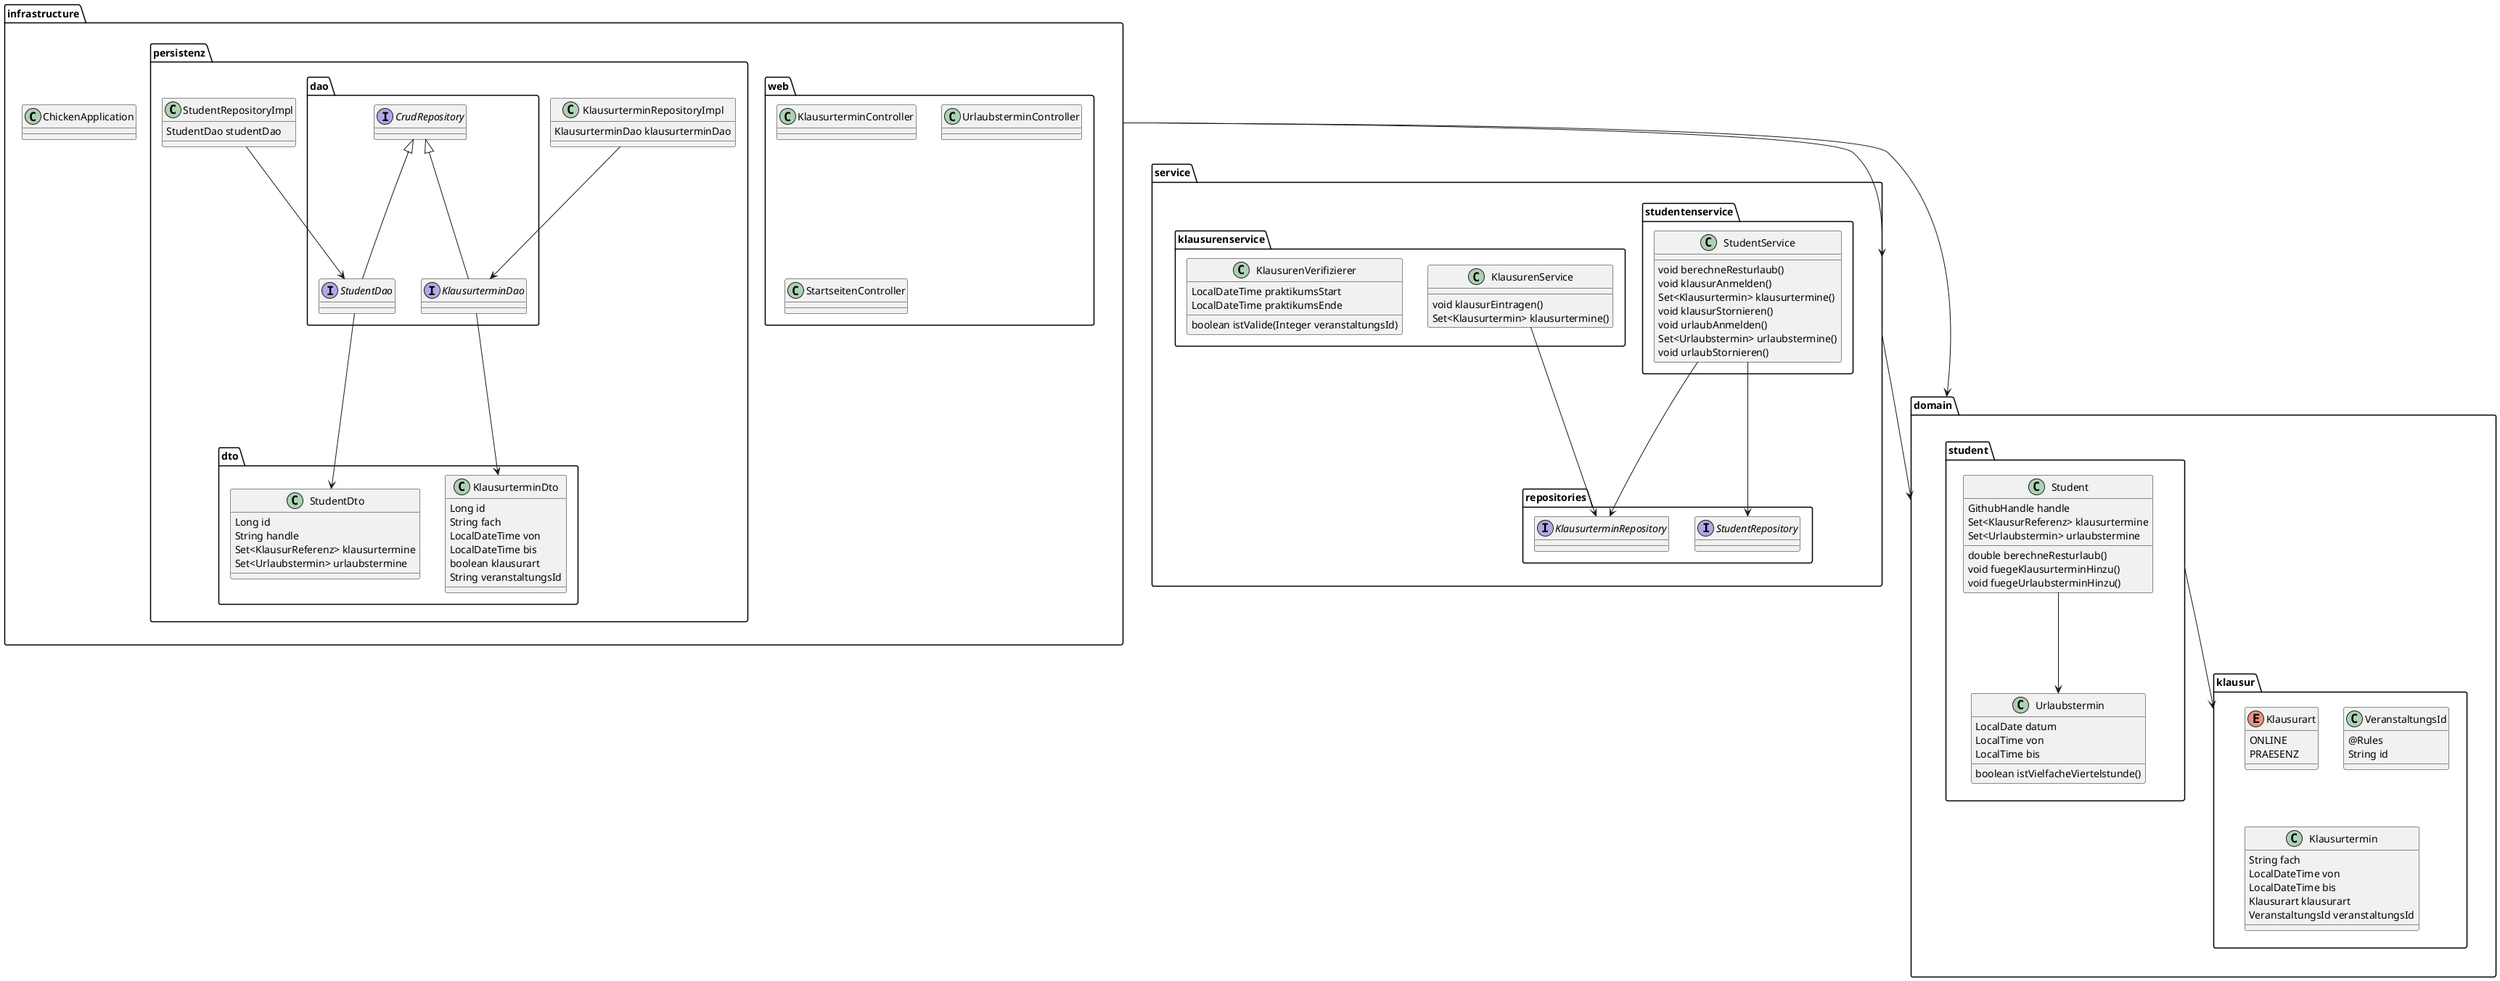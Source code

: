 @startuml

package domain {
    package klausur {
        enum Klausurart {
            ONLINE
            PRAESENZ
        }

        class VeranstaltungsId {
            @Rules
            String id
        }

        class Klausurtermin {
            String fach
            LocalDateTime von
            LocalDateTime bis
            Klausurart klausurart
            VeranstaltungsId veranstaltungsId
        }
    }

    package student {
        class Urlaubstermin {
            LocalDate datum
            LocalTime von
            LocalTime bis
            boolean istVielfacheViertelstunde()
        }
        class Student {
            GithubHandle handle
            Set<KlausurReferenz> klausurtermine
            Set<Urlaubstermin> urlaubstermine
            double berechneResturlaub()
            void fuegeKlausurterminHinzu()
            void fuegeUrlaubsterminHinzu()
        }

        Student --> Urlaubstermin
    }
    student --> klausur

}

package service {
    package studentenservice {
        class StudentService {
            void berechneResturlaub()
            void klausurAnmelden()
            Set<Klausurtermin> klausurtermine()
            void klausurStornieren()
            void urlaubAnmelden()
            Set<Urlaubstermin> urlaubstermine()
            void urlaubStornieren()
        }
    }

    package klausurenservice {
        class KlausurenService {
            void klausurEintragen()
            Set<Klausurtermin> klausurtermine()
        }
        class KlausurenVerifizierer {
            LocalDateTime praktikumsStart
            LocalDateTime praktikumsEnde

            boolean istValide(Integer veranstaltungsId)

        }
    }
    package repositories {
        interface KlausurterminRepository {}
        interface StudentRepository {}
    }
    KlausurenService --> KlausurterminRepository
    StudentService --> StudentRepository
    StudentService --> KlausurterminRepository

}

package infrastructure {
    class ChickenApplication {}
    package web {
        class KlausurterminController {}
        class UrlaubsterminController {}
        class StartseitenController {}
    }
    package persistenz {

        package dao {
            interface KlausurterminDao extends CrudRepository {}
            interface StudentDao extends CrudRepository {}
        }
        class KlausurterminRepositoryImpl {
            KlausurterminDao klausurterminDao
        }
        class StudentRepositoryImpl {
            StudentDao studentDao
        }

        package dto {
          class KlausurterminDto {
            Long id
            String fach
            LocalDateTime von
            LocalDateTime bis
            boolean klausurart
            String veranstaltungsId
          }
          class StudentDto {
            Long id
            String handle
            Set<KlausurReferenz> klausurtermine
            Set<Urlaubstermin> urlaubstermine
          }
        }



        StudentRepositoryImpl --> StudentDao
        KlausurterminRepositoryImpl --> KlausurterminDao
        StudentDao --> StudentDto
        KlausurterminDao --> KlausurterminDto
    }
}

service --> domain
infrastructure --> service
infrastructure --> domain

@enduml
